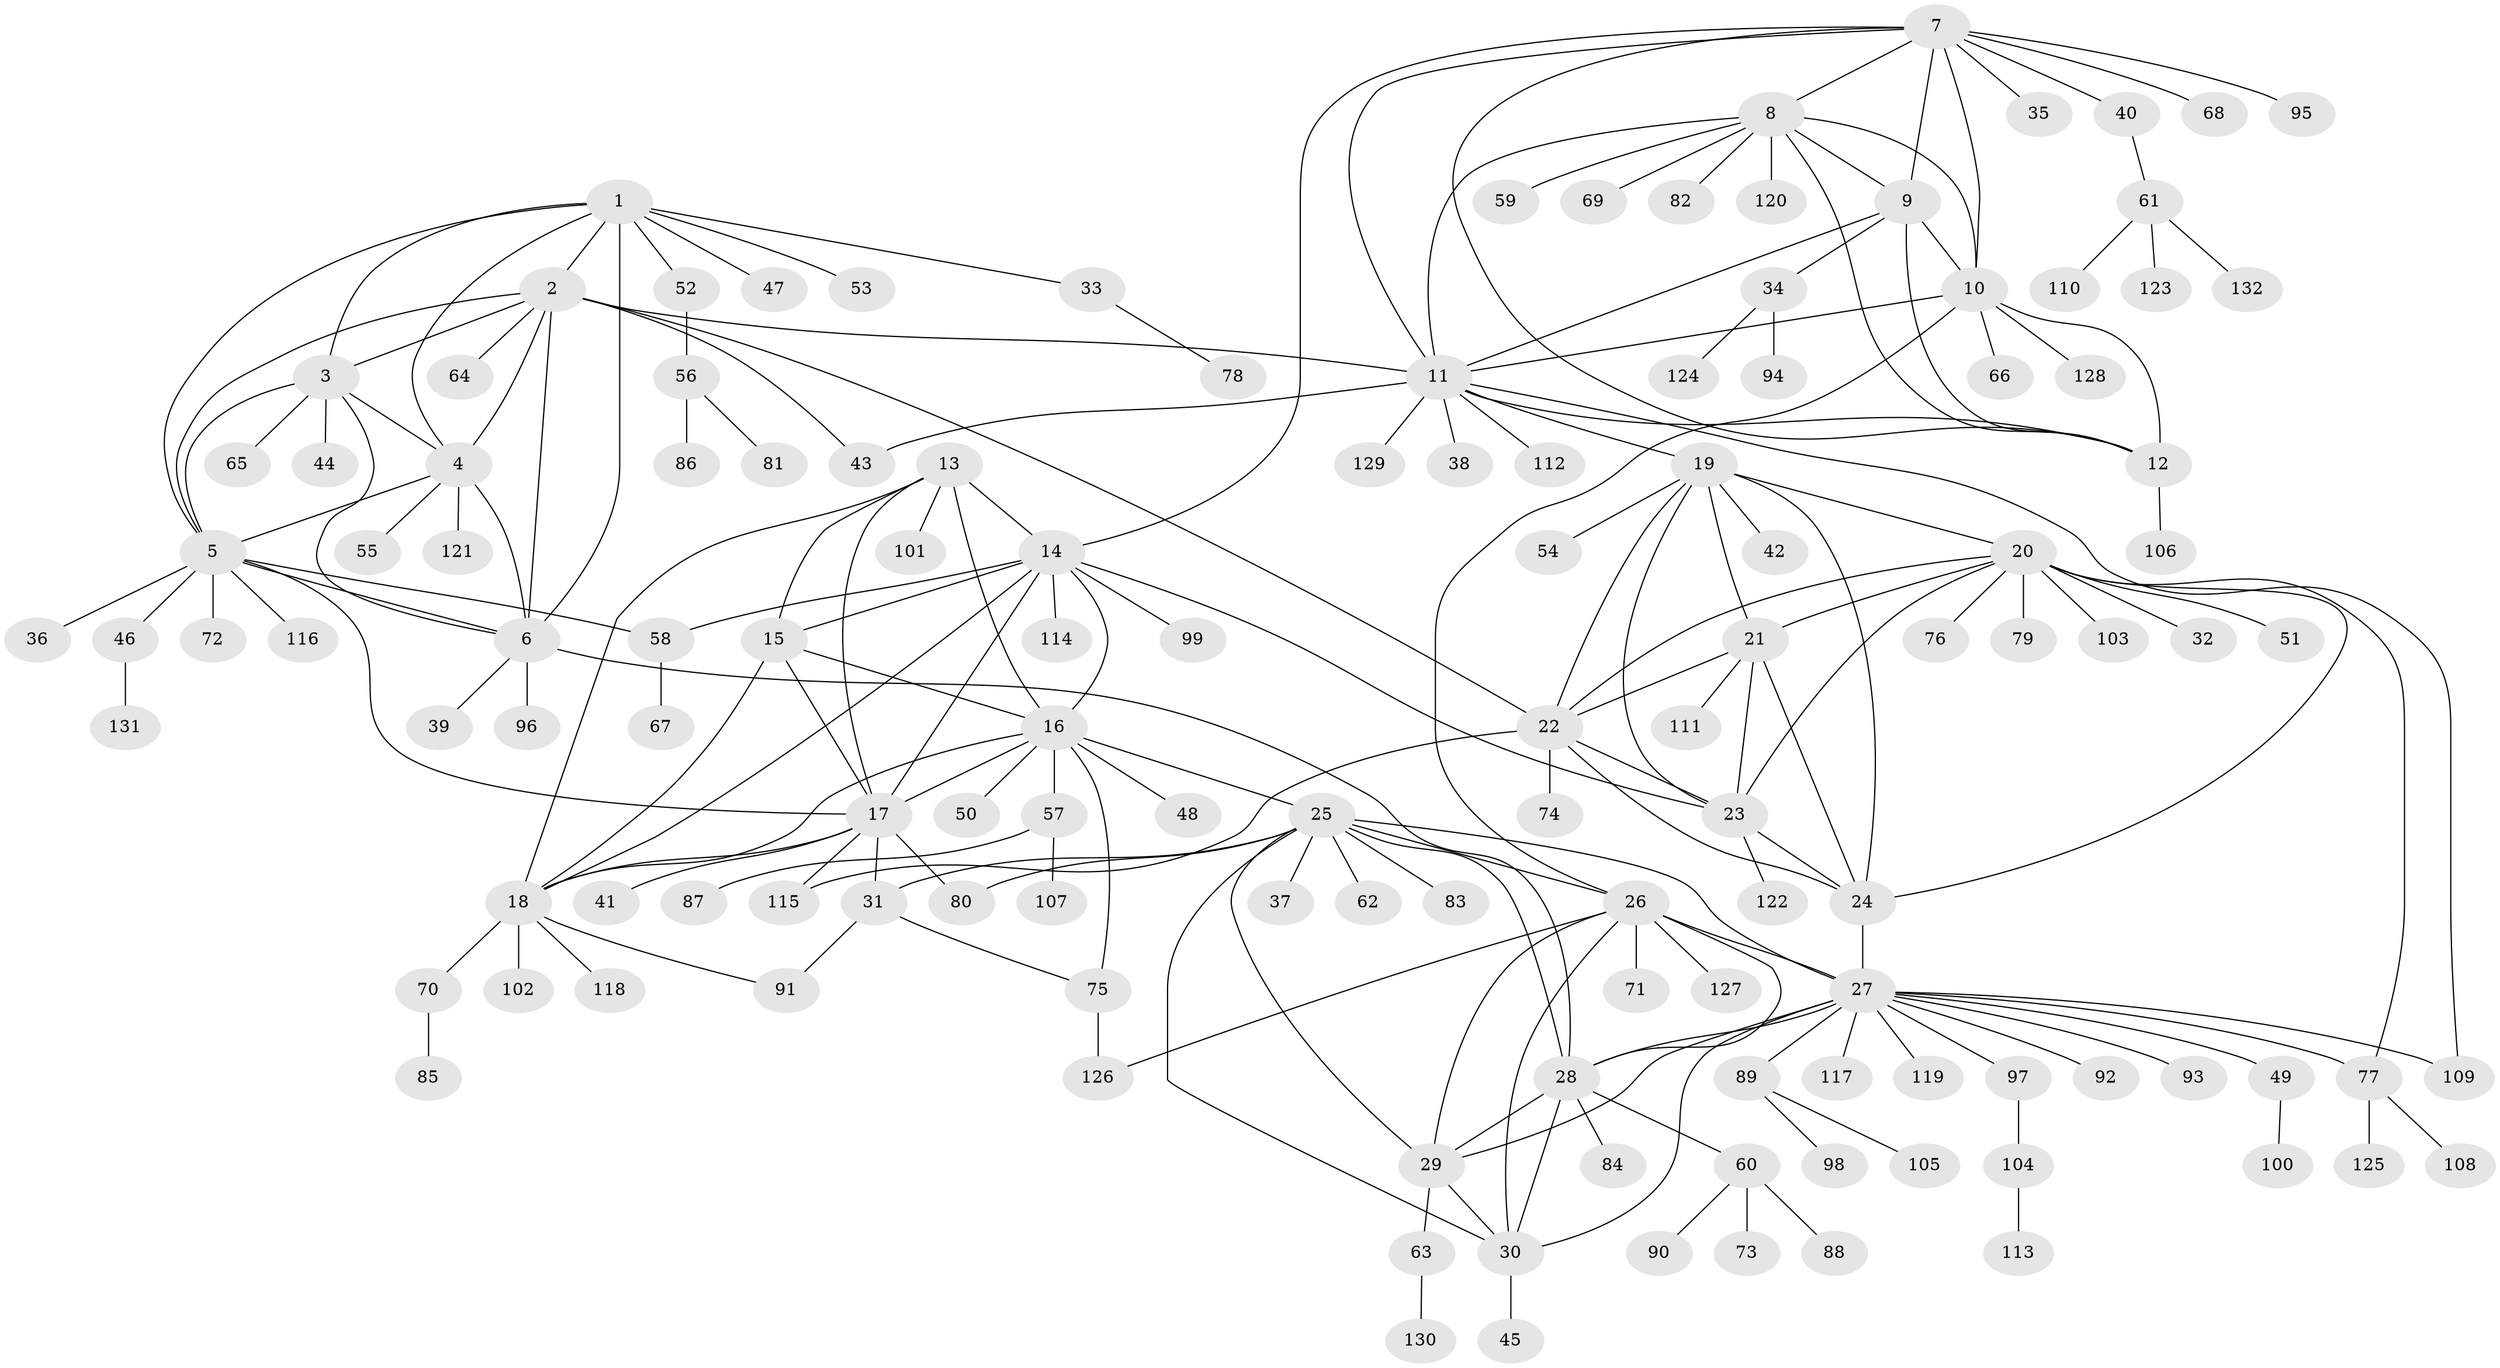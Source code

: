 // coarse degree distribution, {9: 0.038834951456310676, 10: 0.019417475728155338, 4: 0.04854368932038835, 16: 0.009708737864077669, 11: 0.02912621359223301, 5: 0.019417475728155338, 8: 0.019417475728155338, 7: 0.009708737864077669, 6: 0.02912621359223301, 14: 0.009708737864077669, 1: 0.6504854368932039, 2: 0.08737864077669903, 3: 0.02912621359223301}
// Generated by graph-tools (version 1.1) at 2025/42/03/06/25 10:42:10]
// undirected, 132 vertices, 197 edges
graph export_dot {
graph [start="1"]
  node [color=gray90,style=filled];
  1;
  2;
  3;
  4;
  5;
  6;
  7;
  8;
  9;
  10;
  11;
  12;
  13;
  14;
  15;
  16;
  17;
  18;
  19;
  20;
  21;
  22;
  23;
  24;
  25;
  26;
  27;
  28;
  29;
  30;
  31;
  32;
  33;
  34;
  35;
  36;
  37;
  38;
  39;
  40;
  41;
  42;
  43;
  44;
  45;
  46;
  47;
  48;
  49;
  50;
  51;
  52;
  53;
  54;
  55;
  56;
  57;
  58;
  59;
  60;
  61;
  62;
  63;
  64;
  65;
  66;
  67;
  68;
  69;
  70;
  71;
  72;
  73;
  74;
  75;
  76;
  77;
  78;
  79;
  80;
  81;
  82;
  83;
  84;
  85;
  86;
  87;
  88;
  89;
  90;
  91;
  92;
  93;
  94;
  95;
  96;
  97;
  98;
  99;
  100;
  101;
  102;
  103;
  104;
  105;
  106;
  107;
  108;
  109;
  110;
  111;
  112;
  113;
  114;
  115;
  116;
  117;
  118;
  119;
  120;
  121;
  122;
  123;
  124;
  125;
  126;
  127;
  128;
  129;
  130;
  131;
  132;
  1 -- 2;
  1 -- 3;
  1 -- 4;
  1 -- 5;
  1 -- 6;
  1 -- 33;
  1 -- 47;
  1 -- 52;
  1 -- 53;
  2 -- 3;
  2 -- 4;
  2 -- 5;
  2 -- 6;
  2 -- 11;
  2 -- 22;
  2 -- 43;
  2 -- 64;
  3 -- 4;
  3 -- 5;
  3 -- 6;
  3 -- 44;
  3 -- 65;
  4 -- 5;
  4 -- 6;
  4 -- 55;
  4 -- 121;
  5 -- 6;
  5 -- 17;
  5 -- 36;
  5 -- 46;
  5 -- 58;
  5 -- 72;
  5 -- 116;
  6 -- 28;
  6 -- 39;
  6 -- 96;
  7 -- 8;
  7 -- 9;
  7 -- 10;
  7 -- 11;
  7 -- 12;
  7 -- 14;
  7 -- 35;
  7 -- 40;
  7 -- 68;
  7 -- 95;
  8 -- 9;
  8 -- 10;
  8 -- 11;
  8 -- 12;
  8 -- 59;
  8 -- 69;
  8 -- 82;
  8 -- 120;
  9 -- 10;
  9 -- 11;
  9 -- 12;
  9 -- 34;
  10 -- 11;
  10 -- 12;
  10 -- 26;
  10 -- 66;
  10 -- 128;
  11 -- 12;
  11 -- 19;
  11 -- 38;
  11 -- 43;
  11 -- 109;
  11 -- 112;
  11 -- 129;
  12 -- 106;
  13 -- 14;
  13 -- 15;
  13 -- 16;
  13 -- 17;
  13 -- 18;
  13 -- 101;
  14 -- 15;
  14 -- 16;
  14 -- 17;
  14 -- 18;
  14 -- 23;
  14 -- 58;
  14 -- 99;
  14 -- 114;
  15 -- 16;
  15 -- 17;
  15 -- 18;
  16 -- 17;
  16 -- 18;
  16 -- 25;
  16 -- 48;
  16 -- 50;
  16 -- 57;
  16 -- 75;
  17 -- 18;
  17 -- 31;
  17 -- 41;
  17 -- 80;
  17 -- 115;
  18 -- 70;
  18 -- 91;
  18 -- 102;
  18 -- 118;
  19 -- 20;
  19 -- 21;
  19 -- 22;
  19 -- 23;
  19 -- 24;
  19 -- 42;
  19 -- 54;
  20 -- 21;
  20 -- 22;
  20 -- 23;
  20 -- 24;
  20 -- 32;
  20 -- 51;
  20 -- 76;
  20 -- 77;
  20 -- 79;
  20 -- 103;
  21 -- 22;
  21 -- 23;
  21 -- 24;
  21 -- 111;
  22 -- 23;
  22 -- 24;
  22 -- 74;
  22 -- 115;
  23 -- 24;
  23 -- 122;
  24 -- 27;
  25 -- 26;
  25 -- 27;
  25 -- 28;
  25 -- 29;
  25 -- 30;
  25 -- 31;
  25 -- 37;
  25 -- 62;
  25 -- 80;
  25 -- 83;
  26 -- 27;
  26 -- 28;
  26 -- 29;
  26 -- 30;
  26 -- 71;
  26 -- 126;
  26 -- 127;
  27 -- 28;
  27 -- 29;
  27 -- 30;
  27 -- 49;
  27 -- 77;
  27 -- 89;
  27 -- 92;
  27 -- 93;
  27 -- 97;
  27 -- 109;
  27 -- 117;
  27 -- 119;
  28 -- 29;
  28 -- 30;
  28 -- 60;
  28 -- 84;
  29 -- 30;
  29 -- 63;
  30 -- 45;
  31 -- 75;
  31 -- 91;
  33 -- 78;
  34 -- 94;
  34 -- 124;
  40 -- 61;
  46 -- 131;
  49 -- 100;
  52 -- 56;
  56 -- 81;
  56 -- 86;
  57 -- 87;
  57 -- 107;
  58 -- 67;
  60 -- 73;
  60 -- 88;
  60 -- 90;
  61 -- 110;
  61 -- 123;
  61 -- 132;
  63 -- 130;
  70 -- 85;
  75 -- 126;
  77 -- 108;
  77 -- 125;
  89 -- 98;
  89 -- 105;
  97 -- 104;
  104 -- 113;
}
